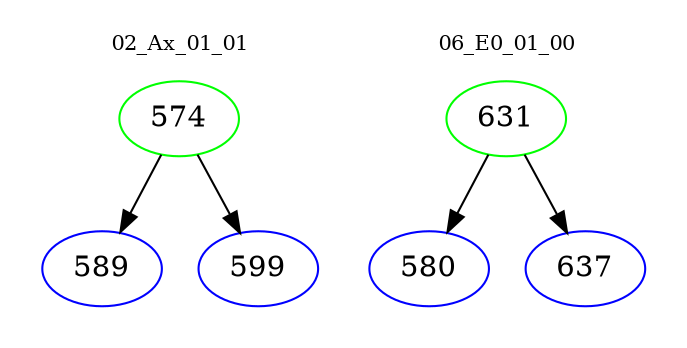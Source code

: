 digraph{
subgraph cluster_0 {
color = white
label = "02_Ax_01_01";
fontsize=10;
T0_574 [label="574", color="green"]
T0_574 -> T0_589 [color="black"]
T0_589 [label="589", color="blue"]
T0_574 -> T0_599 [color="black"]
T0_599 [label="599", color="blue"]
}
subgraph cluster_1 {
color = white
label = "06_E0_01_00";
fontsize=10;
T1_631 [label="631", color="green"]
T1_631 -> T1_580 [color="black"]
T1_580 [label="580", color="blue"]
T1_631 -> T1_637 [color="black"]
T1_637 [label="637", color="blue"]
}
}
